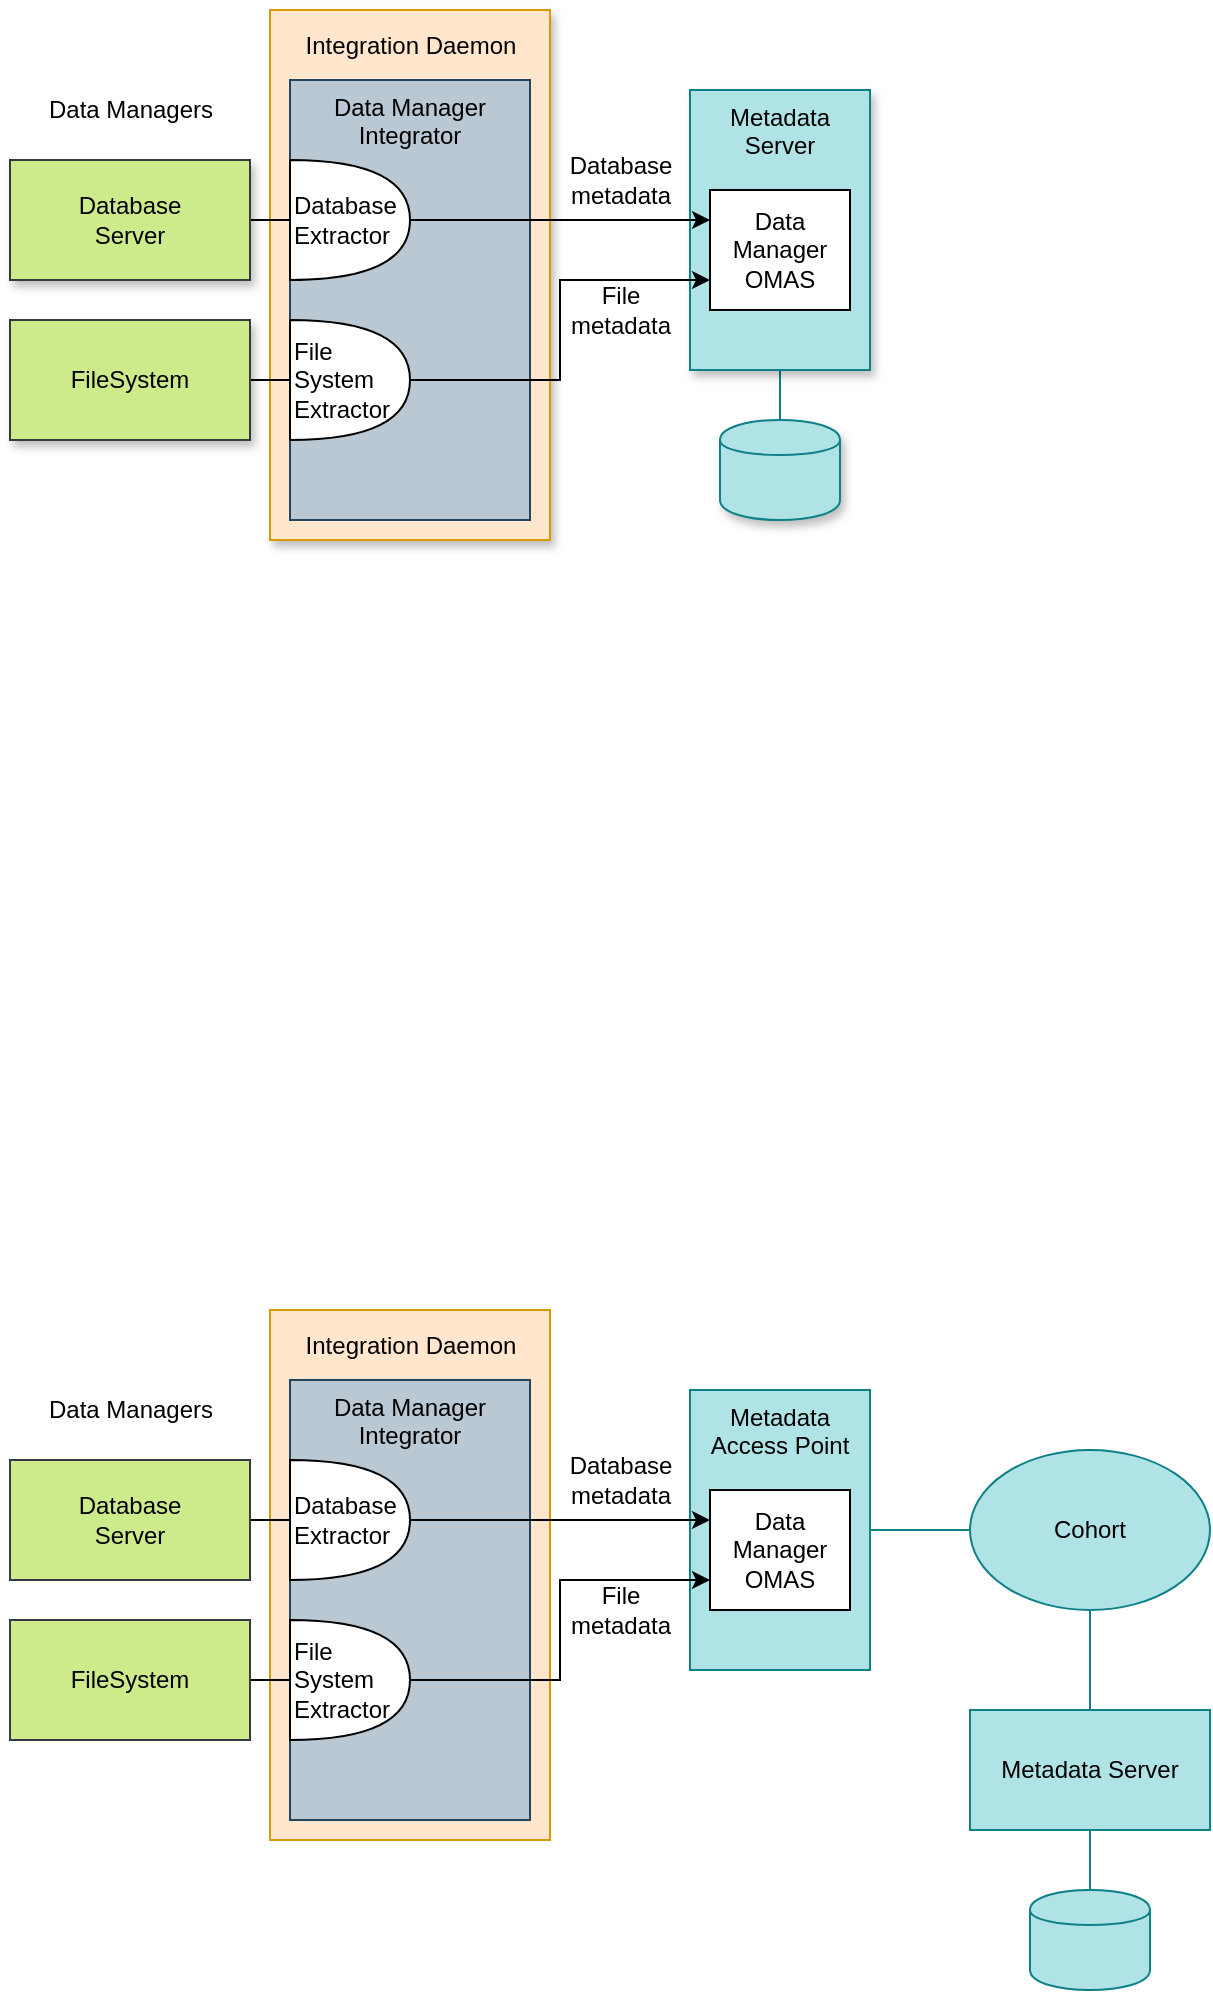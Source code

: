 <mxfile version="12.4.2" type="device" pages="3"><diagram id="gUrdT07N5TmVTN37-PB3" name="metadata-extraction"><mxGraphModel dx="1172" dy="1793" grid="1" gridSize="10" guides="1" tooltips="1" connect="1" arrows="1" fold="1" page="1" pageScale="1" pageWidth="827" pageHeight="1169" math="0" shadow="0"><root><mxCell id="_8EhbuY_5WUjqMslyv16-0"/><mxCell id="_8EhbuY_5WUjqMslyv16-1" parent="_8EhbuY_5WUjqMslyv16-0"/><mxCell id="yTQIQ6h455ndPHDNqvcY-0" value="" style="rounded=0;whiteSpace=wrap;html=1;fillColor=#ffe6cc;strokeColor=#d79b00;" parent="_8EhbuY_5WUjqMslyv16-1" vertex="1"><mxGeometry x="230" y="380" width="140" height="265" as="geometry"/></mxCell><mxCell id="yTQIQ6h455ndPHDNqvcY-1" style="edgeStyle=none;rounded=0;orthogonalLoop=1;jettySize=auto;html=1;entryX=0;entryY=0.5;entryDx=0;entryDy=0;entryPerimeter=0;endArrow=none;endFill=0;" parent="_8EhbuY_5WUjqMslyv16-1" source="yTQIQ6h455ndPHDNqvcY-2" target="yTQIQ6h455ndPHDNqvcY-15" edge="1"><mxGeometry relative="1" as="geometry"/></mxCell><mxCell id="yTQIQ6h455ndPHDNqvcY-2" value="Database&lt;br&gt;Server" style="rounded=0;whiteSpace=wrap;html=1;fillColor=#cdeb8b;strokeColor=#36393d;" parent="_8EhbuY_5WUjqMslyv16-1" vertex="1"><mxGeometry x="100" y="455" width="120" height="60" as="geometry"/></mxCell><mxCell id="yTQIQ6h455ndPHDNqvcY-3" value="Data Manager Integrator" style="rounded=0;whiteSpace=wrap;html=1;verticalAlign=top;fillColor=#bac8d3;strokeColor=#23445d;" parent="_8EhbuY_5WUjqMslyv16-1" vertex="1"><mxGeometry x="240" y="415" width="120" height="220" as="geometry"/></mxCell><mxCell id="yTQIQ6h455ndPHDNqvcY-4" style="edgeStyle=none;rounded=0;orthogonalLoop=1;jettySize=auto;html=1;entryX=0;entryY=0.5;entryDx=0;entryDy=0;entryPerimeter=0;endArrow=none;endFill=0;" parent="_8EhbuY_5WUjqMslyv16-1" source="yTQIQ6h455ndPHDNqvcY-5" target="yTQIQ6h455ndPHDNqvcY-17" edge="1"><mxGeometry relative="1" as="geometry"/></mxCell><mxCell id="yTQIQ6h455ndPHDNqvcY-5" value="FileSystem" style="rounded=0;whiteSpace=wrap;html=1;fillColor=#cdeb8b;strokeColor=#36393d;" parent="_8EhbuY_5WUjqMslyv16-1" vertex="1"><mxGeometry x="100" y="535" width="120" height="60" as="geometry"/></mxCell><mxCell id="yTQIQ6h455ndPHDNqvcY-6" value="Cohort" style="ellipse;whiteSpace=wrap;html=1;fillColor=#b0e3e6;strokeColor=#0e8088;" parent="_8EhbuY_5WUjqMslyv16-1" vertex="1"><mxGeometry x="580" y="450" width="120" height="80" as="geometry"/></mxCell><mxCell id="yTQIQ6h455ndPHDNqvcY-7" style="rounded=0;orthogonalLoop=1;jettySize=auto;html=1;exitX=0.5;exitY=0;exitDx=0;exitDy=0;entryX=0.5;entryY=1;entryDx=0;entryDy=0;endArrow=none;endFill=0;fillColor=#b0e3e6;strokeColor=#0e8088;" parent="_8EhbuY_5WUjqMslyv16-1" source="yTQIQ6h455ndPHDNqvcY-8" target="yTQIQ6h455ndPHDNqvcY-6" edge="1"><mxGeometry relative="1" as="geometry"/></mxCell><mxCell id="yTQIQ6h455ndPHDNqvcY-8" value="Metadata Server" style="rounded=0;whiteSpace=wrap;html=1;fillColor=#b0e3e6;strokeColor=#0e8088;" parent="_8EhbuY_5WUjqMslyv16-1" vertex="1"><mxGeometry x="580" y="580" width="120" height="60" as="geometry"/></mxCell><mxCell id="yTQIQ6h455ndPHDNqvcY-9" style="edgeStyle=orthogonalEdgeStyle;rounded=0;orthogonalLoop=1;jettySize=auto;html=1;exitX=0.5;exitY=0;exitDx=0;exitDy=0;entryX=0.5;entryY=1;entryDx=0;entryDy=0;endArrow=none;endFill=0;fillColor=#b0e3e6;strokeColor=#0e8088;" parent="_8EhbuY_5WUjqMslyv16-1" source="yTQIQ6h455ndPHDNqvcY-10" target="yTQIQ6h455ndPHDNqvcY-8" edge="1"><mxGeometry relative="1" as="geometry"/></mxCell><mxCell id="yTQIQ6h455ndPHDNqvcY-10" value="" style="shape=cylinder;whiteSpace=wrap;html=1;boundedLbl=1;backgroundOutline=1;fillColor=#b0e3e6;strokeColor=#0e8088;" parent="_8EhbuY_5WUjqMslyv16-1" vertex="1"><mxGeometry x="610" y="670" width="60" height="50" as="geometry"/></mxCell><mxCell id="yTQIQ6h455ndPHDNqvcY-11" style="edgeStyle=none;rounded=0;orthogonalLoop=1;jettySize=auto;html=1;exitX=1;exitY=0.5;exitDx=0;exitDy=0;entryX=0;entryY=0.5;entryDx=0;entryDy=0;endArrow=none;endFill=0;fillColor=#b0e3e6;strokeColor=#0e8088;" parent="_8EhbuY_5WUjqMslyv16-1" source="yTQIQ6h455ndPHDNqvcY-12" target="yTQIQ6h455ndPHDNqvcY-6" edge="1"><mxGeometry relative="1" as="geometry"/></mxCell><mxCell id="yTQIQ6h455ndPHDNqvcY-12" value="Metadata Access Point" style="rounded=0;whiteSpace=wrap;html=1;verticalAlign=top;fillColor=#b0e3e6;strokeColor=#0e8088;" parent="_8EhbuY_5WUjqMslyv16-1" vertex="1"><mxGeometry x="440" y="420" width="90" height="140" as="geometry"/></mxCell><mxCell id="yTQIQ6h455ndPHDNqvcY-13" value="Data&lt;br&gt;Manager&lt;br&gt;OMAS" style="rounded=0;whiteSpace=wrap;html=1;" parent="_8EhbuY_5WUjqMslyv16-1" vertex="1"><mxGeometry x="450" y="470" width="70" height="60" as="geometry"/></mxCell><mxCell id="yTQIQ6h455ndPHDNqvcY-14" style="edgeStyle=orthogonalEdgeStyle;rounded=0;orthogonalLoop=1;jettySize=auto;html=1;exitX=1;exitY=0.5;exitDx=0;exitDy=0;exitPerimeter=0;entryX=0;entryY=0.25;entryDx=0;entryDy=0;endArrow=classic;endFill=1;" parent="_8EhbuY_5WUjqMslyv16-1" source="yTQIQ6h455ndPHDNqvcY-15" target="yTQIQ6h455ndPHDNqvcY-13" edge="1"><mxGeometry relative="1" as="geometry"/></mxCell><mxCell id="yTQIQ6h455ndPHDNqvcY-15" value="Database&lt;br&gt;Extractor" style="shape=or;whiteSpace=wrap;html=1;align=left;" parent="_8EhbuY_5WUjqMslyv16-1" vertex="1"><mxGeometry x="240" y="455" width="60" height="60" as="geometry"/></mxCell><mxCell id="yTQIQ6h455ndPHDNqvcY-16" style="edgeStyle=orthogonalEdgeStyle;rounded=0;orthogonalLoop=1;jettySize=auto;html=1;entryX=0;entryY=0.75;entryDx=0;entryDy=0;endArrow=classic;endFill=1;" parent="_8EhbuY_5WUjqMslyv16-1" source="yTQIQ6h455ndPHDNqvcY-17" target="yTQIQ6h455ndPHDNqvcY-13" edge="1"><mxGeometry relative="1" as="geometry"/></mxCell><mxCell id="yTQIQ6h455ndPHDNqvcY-17" value="File&lt;br&gt;System&lt;br&gt;Extractor" style="shape=or;whiteSpace=wrap;html=1;align=left;" parent="_8EhbuY_5WUjqMslyv16-1" vertex="1"><mxGeometry x="240" y="535" width="60" height="60" as="geometry"/></mxCell><mxCell id="yTQIQ6h455ndPHDNqvcY-18" value="Database&lt;br&gt;metadata" style="text;html=1;align=center;verticalAlign=middle;resizable=0;points=[];;autosize=1;" parent="_8EhbuY_5WUjqMslyv16-1" vertex="1"><mxGeometry x="370" y="450" width="70" height="30" as="geometry"/></mxCell><mxCell id="yTQIQ6h455ndPHDNqvcY-19" value="File&lt;br&gt;metadata" style="text;html=1;align=center;verticalAlign=middle;resizable=0;points=[];;autosize=1;" parent="_8EhbuY_5WUjqMslyv16-1" vertex="1"><mxGeometry x="370" y="515" width="70" height="30" as="geometry"/></mxCell><mxCell id="yTQIQ6h455ndPHDNqvcY-20" value="Integration Daemon" style="text;html=1;align=center;verticalAlign=middle;resizable=0;points=[];;autosize=1;" parent="_8EhbuY_5WUjqMslyv16-1" vertex="1"><mxGeometry x="240" y="388" width="120" height="20" as="geometry"/></mxCell><mxCell id="yTQIQ6h455ndPHDNqvcY-21" value="Data Managers" style="text;html=1;align=center;verticalAlign=middle;resizable=0;points=[];;autosize=1;" parent="_8EhbuY_5WUjqMslyv16-1" vertex="1"><mxGeometry x="110" y="420" width="100" height="20" as="geometry"/></mxCell><mxCell id="-w1MUX_3JGf6k-Dygrx6-0" value="" style="rounded=0;whiteSpace=wrap;html=1;fillColor=#ffe6cc;strokeColor=#d79b00;shadow=1;" parent="_8EhbuY_5WUjqMslyv16-1" vertex="1"><mxGeometry x="230" y="-270" width="140" height="265" as="geometry"/></mxCell><mxCell id="-w1MUX_3JGf6k-Dygrx6-1" style="edgeStyle=none;rounded=0;orthogonalLoop=1;jettySize=auto;html=1;entryX=0;entryY=0.5;entryDx=0;entryDy=0;entryPerimeter=0;endArrow=none;endFill=0;" parent="_8EhbuY_5WUjqMslyv16-1" source="-w1MUX_3JGf6k-Dygrx6-2" target="-w1MUX_3JGf6k-Dygrx6-15" edge="1"><mxGeometry relative="1" as="geometry"/></mxCell><mxCell id="-w1MUX_3JGf6k-Dygrx6-2" value="Database&lt;br&gt;Server" style="rounded=0;whiteSpace=wrap;html=1;fillColor=#cdeb8b;strokeColor=#36393d;shadow=1;" parent="_8EhbuY_5WUjqMslyv16-1" vertex="1"><mxGeometry x="100" y="-195" width="120" height="60" as="geometry"/></mxCell><mxCell id="-w1MUX_3JGf6k-Dygrx6-3" value="Data Manager Integrator" style="rounded=0;whiteSpace=wrap;html=1;verticalAlign=top;fillColor=#bac8d3;strokeColor=#23445d;" parent="_8EhbuY_5WUjqMslyv16-1" vertex="1"><mxGeometry x="240" y="-235" width="120" height="220" as="geometry"/></mxCell><mxCell id="-w1MUX_3JGf6k-Dygrx6-4" style="edgeStyle=none;rounded=0;orthogonalLoop=1;jettySize=auto;html=1;entryX=0;entryY=0.5;entryDx=0;entryDy=0;entryPerimeter=0;endArrow=none;endFill=0;" parent="_8EhbuY_5WUjqMslyv16-1" source="-w1MUX_3JGf6k-Dygrx6-5" target="-w1MUX_3JGf6k-Dygrx6-17" edge="1"><mxGeometry relative="1" as="geometry"/></mxCell><mxCell id="-w1MUX_3JGf6k-Dygrx6-5" value="FileSystem" style="rounded=0;whiteSpace=wrap;html=1;fillColor=#cdeb8b;strokeColor=#36393d;shadow=1;" parent="_8EhbuY_5WUjqMslyv16-1" vertex="1"><mxGeometry x="100" y="-115" width="120" height="60" as="geometry"/></mxCell><mxCell id="-w1MUX_3JGf6k-Dygrx6-9" style="edgeStyle=orthogonalEdgeStyle;rounded=0;orthogonalLoop=1;jettySize=auto;html=1;exitX=0.5;exitY=0;exitDx=0;exitDy=0;entryX=0.5;entryY=1;entryDx=0;entryDy=0;endArrow=none;endFill=0;fillColor=#b0e3e6;strokeColor=#0e8088;" parent="_8EhbuY_5WUjqMslyv16-1" source="-w1MUX_3JGf6k-Dygrx6-10" target="-w1MUX_3JGf6k-Dygrx6-12" edge="1"><mxGeometry relative="1" as="geometry"/></mxCell><mxCell id="-w1MUX_3JGf6k-Dygrx6-10" value="" style="shape=cylinder;whiteSpace=wrap;html=1;boundedLbl=1;backgroundOutline=1;fillColor=#b0e3e6;strokeColor=#0e8088;shadow=1;" parent="_8EhbuY_5WUjqMslyv16-1" vertex="1"><mxGeometry x="455" y="-65" width="60" height="50" as="geometry"/></mxCell><mxCell id="-w1MUX_3JGf6k-Dygrx6-12" value="Metadata Server" style="rounded=0;whiteSpace=wrap;html=1;verticalAlign=top;fillColor=#b0e3e6;strokeColor=#0e8088;shadow=1;" parent="_8EhbuY_5WUjqMslyv16-1" vertex="1"><mxGeometry x="440" y="-230" width="90" height="140" as="geometry"/></mxCell><mxCell id="-w1MUX_3JGf6k-Dygrx6-13" value="Data&lt;br&gt;Manager&lt;br&gt;OMAS" style="rounded=0;whiteSpace=wrap;html=1;" parent="_8EhbuY_5WUjqMslyv16-1" vertex="1"><mxGeometry x="450" y="-180" width="70" height="60" as="geometry"/></mxCell><mxCell id="-w1MUX_3JGf6k-Dygrx6-14" style="edgeStyle=orthogonalEdgeStyle;rounded=0;orthogonalLoop=1;jettySize=auto;html=1;exitX=1;exitY=0.5;exitDx=0;exitDy=0;exitPerimeter=0;entryX=0;entryY=0.25;entryDx=0;entryDy=0;endArrow=classic;endFill=1;" parent="_8EhbuY_5WUjqMslyv16-1" source="-w1MUX_3JGf6k-Dygrx6-15" target="-w1MUX_3JGf6k-Dygrx6-13" edge="1"><mxGeometry relative="1" as="geometry"/></mxCell><mxCell id="-w1MUX_3JGf6k-Dygrx6-15" value="Database&lt;br&gt;Extractor" style="shape=or;whiteSpace=wrap;html=1;align=left;" parent="_8EhbuY_5WUjqMslyv16-1" vertex="1"><mxGeometry x="240" y="-195" width="60" height="60" as="geometry"/></mxCell><mxCell id="-w1MUX_3JGf6k-Dygrx6-16" style="edgeStyle=orthogonalEdgeStyle;rounded=0;orthogonalLoop=1;jettySize=auto;html=1;entryX=0;entryY=0.75;entryDx=0;entryDy=0;endArrow=classic;endFill=1;" parent="_8EhbuY_5WUjqMslyv16-1" source="-w1MUX_3JGf6k-Dygrx6-17" target="-w1MUX_3JGf6k-Dygrx6-13" edge="1"><mxGeometry relative="1" as="geometry"/></mxCell><mxCell id="-w1MUX_3JGf6k-Dygrx6-17" value="File&lt;br&gt;System&lt;br&gt;Extractor" style="shape=or;whiteSpace=wrap;html=1;align=left;" parent="_8EhbuY_5WUjqMslyv16-1" vertex="1"><mxGeometry x="240" y="-115" width="60" height="60" as="geometry"/></mxCell><mxCell id="-w1MUX_3JGf6k-Dygrx6-18" value="Database&lt;br&gt;metadata" style="text;html=1;align=center;verticalAlign=middle;resizable=0;points=[];;autosize=1;" parent="_8EhbuY_5WUjqMslyv16-1" vertex="1"><mxGeometry x="370" y="-200" width="70" height="30" as="geometry"/></mxCell><mxCell id="-w1MUX_3JGf6k-Dygrx6-19" value="File&lt;br&gt;metadata" style="text;html=1;align=center;verticalAlign=middle;resizable=0;points=[];;autosize=1;" parent="_8EhbuY_5WUjqMslyv16-1" vertex="1"><mxGeometry x="370" y="-135" width="70" height="30" as="geometry"/></mxCell><mxCell id="-w1MUX_3JGf6k-Dygrx6-20" value="Integration Daemon" style="text;html=1;align=center;verticalAlign=middle;resizable=0;points=[];;autosize=1;" parent="_8EhbuY_5WUjqMslyv16-1" vertex="1"><mxGeometry x="240" y="-262" width="120" height="20" as="geometry"/></mxCell><mxCell id="-w1MUX_3JGf6k-Dygrx6-21" value="Data Managers" style="text;html=1;align=center;verticalAlign=middle;resizable=0;points=[];;autosize=1;" parent="_8EhbuY_5WUjqMslyv16-1" vertex="1"><mxGeometry x="110" y="-230" width="100" height="20" as="geometry"/></mxCell></root></mxGraphModel></diagram><diagram id="hWn533BDwbJElpARPGXr" name="metadata-distribution"><mxGraphModel dx="1172" dy="624" grid="1" gridSize="10" guides="1" tooltips="1" connect="1" arrows="1" fold="1" page="1" pageScale="1" pageWidth="827" pageHeight="1169" math="0" shadow="0"><root><mxCell id="wslmO1Ypkjb8YLctVcpP-0"/><mxCell id="wslmO1Ypkjb8YLctVcpP-1" parent="wslmO1Ypkjb8YLctVcpP-0"/><mxCell id="tDbM-lCDRph3kL5XvaZm-0" value="Data Managers" style="text;html=1;align=center;verticalAlign=middle;resizable=0;points=[];;autosize=1;" parent="wslmO1Ypkjb8YLctVcpP-1" vertex="1"><mxGeometry x="99" y="280" width="100" height="20" as="geometry"/></mxCell><mxCell id="tDbM-lCDRph3kL5XvaZm-1" value="" style="rounded=0;whiteSpace=wrap;html=1;fillColor=#ffe6cc;strokeColor=#d79b00;shadow=1;" parent="wslmO1Ypkjb8YLctVcpP-1" vertex="1"><mxGeometry x="950" y="45.5" width="140" height="198" as="geometry"/></mxCell><mxCell id="tDbM-lCDRph3kL5XvaZm-2" value="" style="rounded=0;whiteSpace=wrap;html=1;fillColor=#ffe6cc;strokeColor=#d79b00;shadow=1;" parent="wslmO1Ypkjb8YLctVcpP-1" vertex="1"><mxGeometry x="230" y="220" width="140" height="277" as="geometry"/></mxCell><mxCell id="tDbM-lCDRph3kL5XvaZm-3" style="edgeStyle=none;rounded=0;orthogonalLoop=1;jettySize=auto;html=1;entryX=0;entryY=0.5;entryDx=0;entryDy=0;entryPerimeter=0;endArrow=none;endFill=0;" parent="wslmO1Ypkjb8YLctVcpP-1" source="tDbM-lCDRph3kL5XvaZm-4" target="tDbM-lCDRph3kL5XvaZm-18" edge="1"><mxGeometry relative="1" as="geometry"/></mxCell><mxCell id="tDbM-lCDRph3kL5XvaZm-4" value="Database&lt;br&gt;Server" style="rounded=0;whiteSpace=wrap;html=1;fillColor=#cdeb8b;strokeColor=#36393d;shadow=1;" parent="wslmO1Ypkjb8YLctVcpP-1" vertex="1"><mxGeometry x="89" y="315" width="120" height="60" as="geometry"/></mxCell><mxCell id="tDbM-lCDRph3kL5XvaZm-5" value="Data Manager&lt;br&gt;Integrator" style="rounded=0;whiteSpace=wrap;html=1;verticalAlign=top;fillColor=#bac8d3;strokeColor=#23445d;" parent="wslmO1Ypkjb8YLctVcpP-1" vertex="1"><mxGeometry x="240" y="262" width="120" height="220" as="geometry"/></mxCell><mxCell id="tDbM-lCDRph3kL5XvaZm-6" style="edgeStyle=none;rounded=0;orthogonalLoop=1;jettySize=auto;html=1;entryX=0;entryY=0.5;entryDx=0;entryDy=0;entryPerimeter=0;endArrow=none;endFill=0;" parent="wslmO1Ypkjb8YLctVcpP-1" source="tDbM-lCDRph3kL5XvaZm-7" target="tDbM-lCDRph3kL5XvaZm-20" edge="1"><mxGeometry relative="1" as="geometry"/></mxCell><mxCell id="tDbM-lCDRph3kL5XvaZm-7" value="FileSystem" style="rounded=0;whiteSpace=wrap;html=1;fillColor=#cdeb8b;strokeColor=#36393d;shadow=1;" parent="wslmO1Ypkjb8YLctVcpP-1" vertex="1"><mxGeometry x="89" y="395" width="120" height="60" as="geometry"/></mxCell><mxCell id="tDbM-lCDRph3kL5XvaZm-8" style="edgeStyle=none;rounded=0;orthogonalLoop=1;jettySize=auto;html=1;exitX=1;exitY=0;exitDx=0;exitDy=0;entryX=0.5;entryY=1;entryDx=0;entryDy=0;endArrow=none;endFill=0;fillColor=#b0e3e6;strokeColor=#0e8088;" parent="wslmO1Ypkjb8YLctVcpP-1" source="tDbM-lCDRph3kL5XvaZm-9" target="tDbM-lCDRph3kL5XvaZm-21" edge="1"><mxGeometry relative="1" as="geometry"/></mxCell><mxCell id="tDbM-lCDRph3kL5XvaZm-9" value="Cohort" style="ellipse;whiteSpace=wrap;html=1;fillColor=#b0e3e6;strokeColor=#0e8088;shadow=1;" parent="wslmO1Ypkjb8YLctVcpP-1" vertex="1"><mxGeometry x="580" y="310" width="120" height="80" as="geometry"/></mxCell><mxCell id="tDbM-lCDRph3kL5XvaZm-10" style="rounded=0;orthogonalLoop=1;jettySize=auto;html=1;exitX=0.5;exitY=0;exitDx=0;exitDy=0;entryX=0.5;entryY=1;entryDx=0;entryDy=0;endArrow=none;endFill=0;fillColor=#b0e3e6;strokeColor=#0e8088;shadow=0;" parent="wslmO1Ypkjb8YLctVcpP-1" source="tDbM-lCDRph3kL5XvaZm-11" target="tDbM-lCDRph3kL5XvaZm-9" edge="1"><mxGeometry relative="1" as="geometry"/></mxCell><mxCell id="tDbM-lCDRph3kL5XvaZm-11" value="Metadata Server" style="rounded=0;whiteSpace=wrap;html=1;fillColor=#b0e3e6;strokeColor=#0e8088;shadow=1;" parent="wslmO1Ypkjb8YLctVcpP-1" vertex="1"><mxGeometry x="580" y="440" width="120" height="60" as="geometry"/></mxCell><mxCell id="tDbM-lCDRph3kL5XvaZm-12" style="edgeStyle=orthogonalEdgeStyle;rounded=0;orthogonalLoop=1;jettySize=auto;html=1;exitX=0.5;exitY=0;exitDx=0;exitDy=0;entryX=0.5;entryY=1;entryDx=0;entryDy=0;endArrow=none;endFill=0;fillColor=#b0e3e6;strokeColor=#0e8088;shadow=0;" parent="wslmO1Ypkjb8YLctVcpP-1" source="tDbM-lCDRph3kL5XvaZm-13" target="tDbM-lCDRph3kL5XvaZm-11" edge="1"><mxGeometry relative="1" as="geometry"/></mxCell><mxCell id="tDbM-lCDRph3kL5XvaZm-13" value="" style="shape=cylinder;whiteSpace=wrap;html=1;boundedLbl=1;backgroundOutline=1;fillColor=#b0e3e6;strokeColor=#0e8088;shadow=1;" parent="wslmO1Ypkjb8YLctVcpP-1" vertex="1"><mxGeometry x="610" y="530" width="60" height="50" as="geometry"/></mxCell><mxCell id="tDbM-lCDRph3kL5XvaZm-14" style="edgeStyle=none;rounded=0;orthogonalLoop=1;jettySize=auto;html=1;exitX=1;exitY=0.5;exitDx=0;exitDy=0;entryX=0;entryY=0.5;entryDx=0;entryDy=0;endArrow=none;endFill=0;fillColor=#b0e3e6;strokeColor=#0e8088;" parent="wslmO1Ypkjb8YLctVcpP-1" source="tDbM-lCDRph3kL5XvaZm-15" target="tDbM-lCDRph3kL5XvaZm-9" edge="1"><mxGeometry relative="1" as="geometry"/></mxCell><mxCell id="tDbM-lCDRph3kL5XvaZm-15" value="Metadata Access Point" style="rounded=0;whiteSpace=wrap;html=1;verticalAlign=top;fillColor=#b0e3e6;strokeColor=#0e8088;shadow=1;" parent="wslmO1Ypkjb8YLctVcpP-1" vertex="1"><mxGeometry x="440" y="280" width="90" height="140" as="geometry"/></mxCell><mxCell id="tDbM-lCDRph3kL5XvaZm-16" value="Data&lt;br&gt;Manager&lt;br&gt;OMAS" style="rounded=0;whiteSpace=wrap;html=1;" parent="wslmO1Ypkjb8YLctVcpP-1" vertex="1"><mxGeometry x="450" y="330" width="70" height="60" as="geometry"/></mxCell><mxCell id="tDbM-lCDRph3kL5XvaZm-17" style="edgeStyle=orthogonalEdgeStyle;rounded=0;orthogonalLoop=1;jettySize=auto;html=1;exitX=1;exitY=0.5;exitDx=0;exitDy=0;exitPerimeter=0;entryX=0;entryY=0.25;entryDx=0;entryDy=0;endArrow=classic;endFill=1;" parent="wslmO1Ypkjb8YLctVcpP-1" source="tDbM-lCDRph3kL5XvaZm-18" target="tDbM-lCDRph3kL5XvaZm-16" edge="1"><mxGeometry relative="1" as="geometry"/></mxCell><mxCell id="tDbM-lCDRph3kL5XvaZm-18" value="Database&lt;br&gt;Extractor" style="shape=or;whiteSpace=wrap;html=1;align=left;" parent="wslmO1Ypkjb8YLctVcpP-1" vertex="1"><mxGeometry x="240" y="315" width="60" height="60" as="geometry"/></mxCell><mxCell id="tDbM-lCDRph3kL5XvaZm-19" style="edgeStyle=orthogonalEdgeStyle;rounded=0;orthogonalLoop=1;jettySize=auto;html=1;entryX=0;entryY=0.75;entryDx=0;entryDy=0;endArrow=classic;endFill=1;" parent="wslmO1Ypkjb8YLctVcpP-1" source="tDbM-lCDRph3kL5XvaZm-20" target="tDbM-lCDRph3kL5XvaZm-16" edge="1"><mxGeometry relative="1" as="geometry"/></mxCell><mxCell id="tDbM-lCDRph3kL5XvaZm-20" value="File&lt;br&gt;System&lt;br&gt;Extractor" style="shape=or;whiteSpace=wrap;html=1;align=left;" parent="wslmO1Ypkjb8YLctVcpP-1" vertex="1"><mxGeometry x="240" y="395" width="60" height="60" as="geometry"/></mxCell><mxCell id="tDbM-lCDRph3kL5XvaZm-21" value="Metadata Access Point" style="rounded=0;whiteSpace=wrap;html=1;verticalAlign=top;fillColor=#b0e3e6;strokeColor=#0e8088;shadow=1;" parent="wslmO1Ypkjb8YLctVcpP-1" vertex="1"><mxGeometry x="700" y="140" width="90" height="140" as="geometry"/></mxCell><mxCell id="tDbM-lCDRph3kL5XvaZm-22" value="Data&lt;br&gt;Manager&lt;br&gt;OMAS" style="rounded=0;whiteSpace=wrap;html=1;" parent="wslmO1Ypkjb8YLctVcpP-1" vertex="1"><mxGeometry x="710" y="190" width="70" height="60" as="geometry"/></mxCell><mxCell id="tDbM-lCDRph3kL5XvaZm-23" value="Data Manager Integrator" style="rounded=0;whiteSpace=wrap;html=1;verticalAlign=top;fillColor=#bac8d3;strokeColor=#23445d;" parent="wslmO1Ypkjb8YLctVcpP-1" vertex="1"><mxGeometry x="960" y="93.5" width="120" height="140" as="geometry"/></mxCell><mxCell id="tDbM-lCDRph3kL5XvaZm-26" style="edgeStyle=none;rounded=0;orthogonalLoop=1;jettySize=auto;html=1;exitX=1;exitY=0.5;exitDx=0;exitDy=0;exitPerimeter=0;endArrow=classic;endFill=1;entryX=0.5;entryY=0;entryDx=0;entryDy=0;" parent="wslmO1Ypkjb8YLctVcpP-1" source="tDbM-lCDRph3kL5XvaZm-27" target="tDbM-lCDRph3kL5XvaZm-45" edge="1"><mxGeometry relative="1" as="geometry"><mxPoint x="1140" y="183.5" as="targetPoint"/><Array as="points"><mxPoint x="1140" y="183.5"/></Array></mxGeometry></mxCell><mxCell id="tDbM-lCDRph3kL5XvaZm-27" value="Data Asset&lt;br&gt;Distributor" style="shape=or;whiteSpace=wrap;html=1;align=left;flipV=1;flipH=0;" parent="wslmO1Ypkjb8YLctVcpP-1" vertex="1"><mxGeometry x="1000" y="153.5" width="80" height="60" as="geometry"/></mxCell><mxCell id="tDbM-lCDRph3kL5XvaZm-30" value="Events" style="text;html=1;align=center;verticalAlign=middle;resizable=0;points=[];;autosize=1;" parent="wslmO1Ypkjb8YLctVcpP-1" vertex="1"><mxGeometry x="790" y="190" width="50" height="20" as="geometry"/></mxCell><mxCell id="tDbM-lCDRph3kL5XvaZm-32" style="edgeStyle=orthogonalEdgeStyle;rounded=0;orthogonalLoop=1;jettySize=auto;html=1;exitX=1;exitY=0.5;exitDx=0;exitDy=0;endArrow=classic;endFill=1;" parent="wslmO1Ypkjb8YLctVcpP-1" source="tDbM-lCDRph3kL5XvaZm-21" target="tDbM-lCDRph3kL5XvaZm-52" edge="1"><mxGeometry relative="1" as="geometry"><Array as="points"><mxPoint x="840" y="210"/></Array></mxGeometry></mxCell><mxCell id="tDbM-lCDRph3kL5XvaZm-33" value="Database&lt;br&gt;metadata" style="text;html=1;align=center;verticalAlign=middle;resizable=0;points=[];;autosize=1;" parent="wslmO1Ypkjb8YLctVcpP-1" vertex="1"><mxGeometry x="370" y="310" width="70" height="30" as="geometry"/></mxCell><mxCell id="tDbM-lCDRph3kL5XvaZm-34" value="File&lt;br&gt;metadata" style="text;html=1;align=center;verticalAlign=middle;resizable=0;points=[];;autosize=1;" parent="wslmO1Ypkjb8YLctVcpP-1" vertex="1"><mxGeometry x="370" y="375" width="70" height="30" as="geometry"/></mxCell><mxCell id="tDbM-lCDRph3kL5XvaZm-35" value="Integration Daemon" style="text;html=1;align=center;verticalAlign=middle;resizable=0;points=[];;autosize=1;" parent="wslmO1Ypkjb8YLctVcpP-1" vertex="1"><mxGeometry x="240" y="230" width="120" height="20" as="geometry"/></mxCell><mxCell id="tDbM-lCDRph3kL5XvaZm-36" value="Integration Daemon" style="text;html=1;align=center;verticalAlign=middle;resizable=0;points=[];;autosize=1;" parent="wslmO1Ypkjb8YLctVcpP-1" vertex="1"><mxGeometry x="960" y="58.5" width="120" height="20" as="geometry"/></mxCell><mxCell id="tDbM-lCDRph3kL5XvaZm-40" value="" style="group" parent="wslmO1Ypkjb8YLctVcpP-1" vertex="1" connectable="0"><mxGeometry x="1120" y="206.5" width="40" height="51" as="geometry"/></mxCell><mxCell id="tDbM-lCDRph3kL5XvaZm-41" value="" style="group" parent="tDbM-lCDRph3kL5XvaZm-40" vertex="1" connectable="0"><mxGeometry width="40" height="51" as="geometry"/></mxCell><mxCell id="tDbM-lCDRph3kL5XvaZm-42" value="" style="group" parent="tDbM-lCDRph3kL5XvaZm-41" vertex="1" connectable="0"><mxGeometry width="40" height="51" as="geometry"/></mxCell><mxCell id="tDbM-lCDRph3kL5XvaZm-43" value="" style="whiteSpace=wrap;html=1;aspect=fixed;fontSize=12;shadow=1;fillColor=#cdeb8b;strokeColor=#36393d;" parent="tDbM-lCDRph3kL5XvaZm-42" vertex="1"><mxGeometry y="11" width="40" height="40" as="geometry"/></mxCell><mxCell id="tDbM-lCDRph3kL5XvaZm-44" value="" style="rounded=0;whiteSpace=wrap;html=1;fontSize=12;" parent="tDbM-lCDRph3kL5XvaZm-42" vertex="1"><mxGeometry x="5" y="11" width="30" height="30" as="geometry"/></mxCell><mxCell id="tDbM-lCDRph3kL5XvaZm-45" value="" style="rounded=0;whiteSpace=wrap;html=1;fontSize=12;strokeColor=none;" parent="tDbM-lCDRph3kL5XvaZm-42" vertex="1"><mxGeometry x="5" width="30" height="40" as="geometry"/></mxCell><mxCell id="tDbM-lCDRph3kL5XvaZm-46" value="External&lt;br&gt;format&lt;br&gt;distribution&lt;br&gt;mechanism" style="text;html=1;align=left;verticalAlign=middle;resizable=0;points=[];;autosize=1;" parent="wslmO1Ypkjb8YLctVcpP-1" vertex="1"><mxGeometry x="1170" y="202" width="80" height="60" as="geometry"/></mxCell><mxCell id="tDbM-lCDRph3kL5XvaZm-47" value="" style="group" parent="wslmO1Ypkjb8YLctVcpP-1" vertex="1" connectable="0"><mxGeometry x="831" y="222" width="40" height="51" as="geometry"/></mxCell><mxCell id="tDbM-lCDRph3kL5XvaZm-48" value="" style="group" parent="tDbM-lCDRph3kL5XvaZm-47" vertex="1" connectable="0"><mxGeometry width="40" height="51" as="geometry"/></mxCell><mxCell id="tDbM-lCDRph3kL5XvaZm-49" value="" style="group" parent="tDbM-lCDRph3kL5XvaZm-48" vertex="1" connectable="0"><mxGeometry width="40" height="51" as="geometry"/></mxCell><mxCell id="tDbM-lCDRph3kL5XvaZm-50" value="" style="whiteSpace=wrap;html=1;aspect=fixed;fontSize=12;shadow=1;" parent="tDbM-lCDRph3kL5XvaZm-49" vertex="1"><mxGeometry y="11" width="40" height="40" as="geometry"/></mxCell><mxCell id="tDbM-lCDRph3kL5XvaZm-51" value="" style="rounded=0;whiteSpace=wrap;html=1;fontSize=12;" parent="tDbM-lCDRph3kL5XvaZm-49" vertex="1"><mxGeometry x="5" y="11" width="30" height="30" as="geometry"/></mxCell><mxCell id="tDbM-lCDRph3kL5XvaZm-52" value="" style="rounded=0;whiteSpace=wrap;html=1;fontSize=12;strokeColor=none;" parent="tDbM-lCDRph3kL5XvaZm-49" vertex="1"><mxGeometry x="5" width="30" height="40" as="geometry"/></mxCell><mxCell id="tDbM-lCDRph3kL5XvaZm-53" value="OutTopic" style="text;html=1;align=left;verticalAlign=middle;resizable=0;points=[];;autosize=1;" parent="wslmO1Ypkjb8YLctVcpP-1" vertex="1"><mxGeometry x="881" y="237.5" width="60" height="20" as="geometry"/></mxCell><mxCell id="tDbM-lCDRph3kL5XvaZm-54" style="edgeStyle=orthogonalEdgeStyle;rounded=0;orthogonalLoop=1;jettySize=auto;html=1;exitX=0.5;exitY=0;exitDx=0;exitDy=0;" parent="wslmO1Ypkjb8YLctVcpP-1" source="tDbM-lCDRph3kL5XvaZm-52" target="tDbM-lCDRph3kL5XvaZm-56" edge="1"><mxGeometry relative="1" as="geometry"><mxPoint x="851" y="110" as="targetPoint"/></mxGeometry></mxCell><mxCell id="tDbM-lCDRph3kL5XvaZm-55" style="edgeStyle=orthogonalEdgeStyle;rounded=0;orthogonalLoop=1;jettySize=auto;html=1;exitX=0.75;exitY=0;exitDx=0;exitDy=0;entryX=0;entryY=0.5;entryDx=0;entryDy=0;entryPerimeter=0;" parent="wslmO1Ypkjb8YLctVcpP-1" source="tDbM-lCDRph3kL5XvaZm-52" target="tDbM-lCDRph3kL5XvaZm-27" edge="1"><mxGeometry relative="1" as="geometry"/></mxCell><mxCell id="tDbM-lCDRph3kL5XvaZm-56" value="Native receiver" style="rounded=0;whiteSpace=wrap;html=1;fillColor=#cdeb8b;strokeColor=#36393d;shadow=1;" parent="wslmO1Ypkjb8YLctVcpP-1" vertex="1"><mxGeometry x="811" y="45.5" width="80" height="60" as="geometry"/></mxCell></root></mxGraphModel></diagram><diagram name="metadata-synchronization" id="1ZWzqkTjk50ONfl_qclX"><mxGraphModel dx="1198" dy="672" grid="1" gridSize="10" guides="1" tooltips="1" connect="1" arrows="1" fold="1" page="1" pageScale="1" pageWidth="827" pageHeight="1169" math="0" shadow="0"><root><mxCell id="YlJNpYF5BdB2ncCsDoAc-0"/><mxCell id="YlJNpYF5BdB2ncCsDoAc-1" parent="YlJNpYF5BdB2ncCsDoAc-0"/><mxCell id="d6v3zoQ_MfP50n67dFn2-0" value="Data Managers" style="text;html=1;align=center;verticalAlign=middle;resizable=0;points=[];;autosize=1;" parent="YlJNpYF5BdB2ncCsDoAc-1" vertex="1"><mxGeometry x="99" y="280" width="100" height="20" as="geometry"/></mxCell><mxCell id="d6v3zoQ_MfP50n67dFn2-1" value="" style="rounded=0;whiteSpace=wrap;html=1;fillColor=#ffe6cc;strokeColor=#d79b00;shadow=1;" parent="YlJNpYF5BdB2ncCsDoAc-1" vertex="1"><mxGeometry x="960" y="36" width="140" height="290" as="geometry"/></mxCell><mxCell id="d6v3zoQ_MfP50n67dFn2-2" value="" style="rounded=0;whiteSpace=wrap;html=1;fillColor=#ffe6cc;strokeColor=#d79b00;shadow=1;" parent="YlJNpYF5BdB2ncCsDoAc-1" vertex="1"><mxGeometry x="230" y="220" width="140" height="277" as="geometry"/></mxCell><mxCell id="d6v3zoQ_MfP50n67dFn2-3" style="edgeStyle=none;rounded=0;orthogonalLoop=1;jettySize=auto;html=1;entryX=0;entryY=0.5;entryDx=0;entryDy=0;entryPerimeter=0;endArrow=none;endFill=0;" parent="YlJNpYF5BdB2ncCsDoAc-1" source="d6v3zoQ_MfP50n67dFn2-4" target="d6v3zoQ_MfP50n67dFn2-18" edge="1"><mxGeometry relative="1" as="geometry"/></mxCell><mxCell id="d6v3zoQ_MfP50n67dFn2-4" value="Database&lt;br&gt;Server" style="rounded=0;whiteSpace=wrap;html=1;fillColor=#cdeb8b;strokeColor=#36393d;shadow=1;" parent="YlJNpYF5BdB2ncCsDoAc-1" vertex="1"><mxGeometry x="89" y="315" width="120" height="60" as="geometry"/></mxCell><mxCell id="d6v3zoQ_MfP50n67dFn2-5" value="Data Manager&lt;br&gt;Integrator" style="rounded=0;whiteSpace=wrap;html=1;verticalAlign=top;fillColor=#bac8d3;strokeColor=#23445d;" parent="YlJNpYF5BdB2ncCsDoAc-1" vertex="1"><mxGeometry x="240" y="262" width="120" height="220" as="geometry"/></mxCell><mxCell id="d6v3zoQ_MfP50n67dFn2-6" style="edgeStyle=none;rounded=0;orthogonalLoop=1;jettySize=auto;html=1;entryX=0;entryY=0.5;entryDx=0;entryDy=0;entryPerimeter=0;endArrow=none;endFill=0;" parent="YlJNpYF5BdB2ncCsDoAc-1" source="d6v3zoQ_MfP50n67dFn2-7" target="d6v3zoQ_MfP50n67dFn2-20" edge="1"><mxGeometry relative="1" as="geometry"/></mxCell><mxCell id="d6v3zoQ_MfP50n67dFn2-7" value="FileSystem" style="rounded=0;whiteSpace=wrap;html=1;fillColor=#cdeb8b;strokeColor=#36393d;shadow=1;" parent="YlJNpYF5BdB2ncCsDoAc-1" vertex="1"><mxGeometry x="89" y="395" width="120" height="60" as="geometry"/></mxCell><mxCell id="d6v3zoQ_MfP50n67dFn2-8" style="edgeStyle=none;rounded=0;orthogonalLoop=1;jettySize=auto;html=1;exitX=1;exitY=0;exitDx=0;exitDy=0;entryX=0.5;entryY=1;entryDx=0;entryDy=0;endArrow=none;endFill=0;fillColor=#b0e3e6;strokeColor=#0e8088;" parent="YlJNpYF5BdB2ncCsDoAc-1" source="d6v3zoQ_MfP50n67dFn2-9" target="d6v3zoQ_MfP50n67dFn2-21" edge="1"><mxGeometry relative="1" as="geometry"/></mxCell><mxCell id="d6v3zoQ_MfP50n67dFn2-9" value="Cohort" style="ellipse;whiteSpace=wrap;html=1;fillColor=#b0e3e6;strokeColor=#0e8088;shadow=1;" parent="YlJNpYF5BdB2ncCsDoAc-1" vertex="1"><mxGeometry x="580" y="310" width="120" height="80" as="geometry"/></mxCell><mxCell id="d6v3zoQ_MfP50n67dFn2-10" style="rounded=0;orthogonalLoop=1;jettySize=auto;html=1;exitX=0.5;exitY=0;exitDx=0;exitDy=0;entryX=0.5;entryY=1;entryDx=0;entryDy=0;endArrow=none;endFill=0;fillColor=#b0e3e6;strokeColor=#0e8088;" parent="YlJNpYF5BdB2ncCsDoAc-1" source="d6v3zoQ_MfP50n67dFn2-11" target="d6v3zoQ_MfP50n67dFn2-9" edge="1"><mxGeometry relative="1" as="geometry"/></mxCell><mxCell id="d6v3zoQ_MfP50n67dFn2-11" value="Metadata Server" style="rounded=0;whiteSpace=wrap;html=1;fillColor=#b0e3e6;strokeColor=#0e8088;shadow=1;" parent="YlJNpYF5BdB2ncCsDoAc-1" vertex="1"><mxGeometry x="580" y="440" width="120" height="60" as="geometry"/></mxCell><mxCell id="d6v3zoQ_MfP50n67dFn2-12" style="edgeStyle=orthogonalEdgeStyle;rounded=0;orthogonalLoop=1;jettySize=auto;html=1;exitX=0.5;exitY=0;exitDx=0;exitDy=0;entryX=0.5;entryY=1;entryDx=0;entryDy=0;endArrow=none;endFill=0;fillColor=#b0e3e6;strokeColor=#0e8088;" parent="YlJNpYF5BdB2ncCsDoAc-1" source="d6v3zoQ_MfP50n67dFn2-13" target="d6v3zoQ_MfP50n67dFn2-11" edge="1"><mxGeometry relative="1" as="geometry"/></mxCell><mxCell id="d6v3zoQ_MfP50n67dFn2-13" value="" style="shape=cylinder;whiteSpace=wrap;html=1;boundedLbl=1;backgroundOutline=1;fillColor=#b0e3e6;strokeColor=#0e8088;shadow=1;" parent="YlJNpYF5BdB2ncCsDoAc-1" vertex="1"><mxGeometry x="610" y="530" width="60" height="50" as="geometry"/></mxCell><mxCell id="d6v3zoQ_MfP50n67dFn2-14" style="edgeStyle=none;rounded=0;orthogonalLoop=1;jettySize=auto;html=1;exitX=1;exitY=0.5;exitDx=0;exitDy=0;entryX=0;entryY=0.5;entryDx=0;entryDy=0;endArrow=none;endFill=0;fillColor=#b0e3e6;strokeColor=#0e8088;" parent="YlJNpYF5BdB2ncCsDoAc-1" source="d6v3zoQ_MfP50n67dFn2-15" target="d6v3zoQ_MfP50n67dFn2-9" edge="1"><mxGeometry relative="1" as="geometry"/></mxCell><mxCell id="d6v3zoQ_MfP50n67dFn2-15" value="Metadata Access Point" style="rounded=0;whiteSpace=wrap;html=1;verticalAlign=top;fillColor=#b0e3e6;strokeColor=#0e8088;shadow=1;" parent="YlJNpYF5BdB2ncCsDoAc-1" vertex="1"><mxGeometry x="440" y="280" width="90" height="140" as="geometry"/></mxCell><mxCell id="d6v3zoQ_MfP50n67dFn2-16" value="Data&lt;br&gt;Manager&lt;br&gt;OMAS" style="rounded=0;whiteSpace=wrap;html=1;" parent="YlJNpYF5BdB2ncCsDoAc-1" vertex="1"><mxGeometry x="450" y="330" width="70" height="60" as="geometry"/></mxCell><mxCell id="d6v3zoQ_MfP50n67dFn2-17" style="edgeStyle=orthogonalEdgeStyle;rounded=0;orthogonalLoop=1;jettySize=auto;html=1;exitX=1;exitY=0.5;exitDx=0;exitDy=0;exitPerimeter=0;entryX=0;entryY=0.25;entryDx=0;entryDy=0;endArrow=classic;endFill=1;" parent="YlJNpYF5BdB2ncCsDoAc-1" source="d6v3zoQ_MfP50n67dFn2-18" target="d6v3zoQ_MfP50n67dFn2-16" edge="1"><mxGeometry relative="1" as="geometry"/></mxCell><mxCell id="d6v3zoQ_MfP50n67dFn2-18" value="Database&lt;br&gt;Extractor" style="shape=or;whiteSpace=wrap;html=1;align=left;" parent="YlJNpYF5BdB2ncCsDoAc-1" vertex="1"><mxGeometry x="240" y="315" width="60" height="60" as="geometry"/></mxCell><mxCell id="d6v3zoQ_MfP50n67dFn2-19" style="edgeStyle=orthogonalEdgeStyle;rounded=0;orthogonalLoop=1;jettySize=auto;html=1;entryX=0;entryY=0.75;entryDx=0;entryDy=0;endArrow=classic;endFill=1;" parent="YlJNpYF5BdB2ncCsDoAc-1" source="d6v3zoQ_MfP50n67dFn2-20" target="d6v3zoQ_MfP50n67dFn2-16" edge="1"><mxGeometry relative="1" as="geometry"/></mxCell><mxCell id="d6v3zoQ_MfP50n67dFn2-20" value="File&lt;br&gt;System&lt;br&gt;Extractor" style="shape=or;whiteSpace=wrap;html=1;align=left;" parent="YlJNpYF5BdB2ncCsDoAc-1" vertex="1"><mxGeometry x="240" y="395" width="60" height="60" as="geometry"/></mxCell><mxCell id="d6v3zoQ_MfP50n67dFn2-21" value="Metadata Access Point" style="rounded=0;whiteSpace=wrap;html=1;verticalAlign=top;fillColor=#b0e3e6;strokeColor=#0e8088;shadow=1;" parent="YlJNpYF5BdB2ncCsDoAc-1" vertex="1"><mxGeometry x="700" y="140" width="90" height="140" as="geometry"/></mxCell><mxCell id="d6v3zoQ_MfP50n67dFn2-22" value="Data&lt;br&gt;Manager&lt;br&gt;OMAS" style="rounded=0;whiteSpace=wrap;html=1;" parent="YlJNpYF5BdB2ncCsDoAc-1" vertex="1"><mxGeometry x="710" y="190" width="70" height="60" as="geometry"/></mxCell><mxCell id="d6v3zoQ_MfP50n67dFn2-23" value="Data Manager Integrator" style="rounded=0;whiteSpace=wrap;html=1;verticalAlign=top;fillColor=#bac8d3;strokeColor=#23445d;" parent="YlJNpYF5BdB2ncCsDoAc-1" vertex="1"><mxGeometry x="970" y="86" width="120" height="230" as="geometry"/></mxCell><mxCell id="d6v3zoQ_MfP50n67dFn2-24" style="edgeStyle=orthogonalEdgeStyle;rounded=0;orthogonalLoop=1;jettySize=auto;html=1;exitX=1;exitY=0.5;exitDx=0;exitDy=0;exitPerimeter=0;entryX=1;entryY=0.75;entryDx=0;entryDy=0;endArrow=classic;endFill=1;" parent="YlJNpYF5BdB2ncCsDoAc-1" source="d6v3zoQ_MfP50n67dFn2-25" target="d6v3zoQ_MfP50n67dFn2-21" edge="1"><mxGeometry relative="1" as="geometry"><Array as="points"><mxPoint x="810" y="268"/><mxPoint x="810" y="245"/></Array></mxGeometry></mxCell><mxCell id="d6v3zoQ_MfP50n67dFn2-25" value="Database&lt;br&gt;Extractor" style="shape=or;whiteSpace=wrap;html=1;align=right;flipV=1;flipH=1;" parent="YlJNpYF5BdB2ncCsDoAc-1" vertex="1"><mxGeometry x="1020" y="238" width="70" height="60" as="geometry"/></mxCell><mxCell id="d6v3zoQ_MfP50n67dFn2-26" style="edgeStyle=none;rounded=0;orthogonalLoop=1;jettySize=auto;html=1;exitX=1;exitY=0.5;exitDx=0;exitDy=0;exitPerimeter=0;endArrow=classic;endFill=1;" parent="YlJNpYF5BdB2ncCsDoAc-1" source="d6v3zoQ_MfP50n67dFn2-27" target="d6v3zoQ_MfP50n67dFn2-29" edge="1"><mxGeometry relative="1" as="geometry"/></mxCell><mxCell id="d6v3zoQ_MfP50n67dFn2-27" value="Database&lt;br&gt;View Maker" style="shape=or;whiteSpace=wrap;html=1;align=left;flipV=1;flipH=0;" parent="YlJNpYF5BdB2ncCsDoAc-1" vertex="1"><mxGeometry x="1010" y="138" width="80" height="60" as="geometry"/></mxCell><mxCell id="d6v3zoQ_MfP50n67dFn2-28" style="edgeStyle=orthogonalEdgeStyle;rounded=0;orthogonalLoop=1;jettySize=auto;html=1;exitX=0.5;exitY=1;exitDx=0;exitDy=0;entryX=0;entryY=0.5;entryDx=0;entryDy=0;entryPerimeter=0;endArrow=none;endFill=0;" parent="YlJNpYF5BdB2ncCsDoAc-1" source="d6v3zoQ_MfP50n67dFn2-29" target="d6v3zoQ_MfP50n67dFn2-25" edge="1"><mxGeometry relative="1" as="geometry"/></mxCell><mxCell id="d6v3zoQ_MfP50n67dFn2-29" value="Data Virtualization&lt;br&gt;Engine" style="rounded=0;whiteSpace=wrap;html=1;align=center;fillColor=#cdeb8b;strokeColor=#36393d;shadow=1;" parent="YlJNpYF5BdB2ncCsDoAc-1" vertex="1"><mxGeometry x="1150" y="138" width="120" height="60" as="geometry"/></mxCell><mxCell id="d6v3zoQ_MfP50n67dFn2-30" value="Data&lt;br&gt;Manager&lt;br&gt;OMAS&lt;br&gt;Events" style="text;html=1;align=center;verticalAlign=middle;resizable=0;points=[];;autosize=1;" parent="YlJNpYF5BdB2ncCsDoAc-1" vertex="1"><mxGeometry x="790" y="108" width="60" height="60" as="geometry"/></mxCell><mxCell id="d6v3zoQ_MfP50n67dFn2-31" value="Database View&lt;br&gt;metadata" style="text;html=1;align=center;verticalAlign=middle;resizable=0;points=[];;autosize=1;" parent="YlJNpYF5BdB2ncCsDoAc-1" vertex="1"><mxGeometry x="810" y="275" width="100" height="30" as="geometry"/></mxCell><mxCell id="d6v3zoQ_MfP50n67dFn2-32" style="edgeStyle=orthogonalEdgeStyle;rounded=0;orthogonalLoop=1;jettySize=auto;html=1;exitX=0.75;exitY=0;exitDx=0;exitDy=0;endArrow=classic;endFill=1;" parent="YlJNpYF5BdB2ncCsDoAc-1" edge="1"><mxGeometry relative="1" as="geometry"><Array as="points"><mxPoint x="859" y="169"/></Array><mxPoint x="859" y="191" as="sourcePoint"/><mxPoint x="1010" y="169" as="targetPoint"/></mxGeometry></mxCell><mxCell id="d6v3zoQ_MfP50n67dFn2-33" value="Database&lt;br&gt;metadata" style="text;html=1;align=center;verticalAlign=middle;resizable=0;points=[];;autosize=1;" parent="YlJNpYF5BdB2ncCsDoAc-1" vertex="1"><mxGeometry x="370" y="310" width="70" height="30" as="geometry"/></mxCell><mxCell id="d6v3zoQ_MfP50n67dFn2-34" value="File&lt;br&gt;metadata" style="text;html=1;align=center;verticalAlign=middle;resizable=0;points=[];;autosize=1;" parent="YlJNpYF5BdB2ncCsDoAc-1" vertex="1"><mxGeometry x="370" y="375" width="70" height="30" as="geometry"/></mxCell><mxCell id="d6v3zoQ_MfP50n67dFn2-35" value="Integration Daemon" style="text;html=1;align=center;verticalAlign=middle;resizable=0;points=[];;autosize=1;" parent="YlJNpYF5BdB2ncCsDoAc-1" vertex="1"><mxGeometry x="240" y="230" width="120" height="20" as="geometry"/></mxCell><mxCell id="d6v3zoQ_MfP50n67dFn2-36" value="Integration Daemon" style="text;html=1;align=center;verticalAlign=middle;resizable=0;points=[];;autosize=1;" parent="YlJNpYF5BdB2ncCsDoAc-1" vertex="1"><mxGeometry x="970" y="51" width="120" height="20" as="geometry"/></mxCell><mxCell id="d6v3zoQ_MfP50n67dFn2-38" value="Data Manager" style="text;html=1;align=center;verticalAlign=middle;resizable=0;points=[];;autosize=1;" parent="YlJNpYF5BdB2ncCsDoAc-1" vertex="1"><mxGeometry x="1165" y="108" width="90" height="20" as="geometry"/></mxCell><mxCell id="4Thg-kpxLhdMt9Imfag9-1" style="edgeStyle=orthogonalEdgeStyle;rounded=0;orthogonalLoop=1;jettySize=auto;html=1;exitX=1;exitY=0.25;exitDx=0;exitDy=0;endArrow=classic;endFill=1;" parent="YlJNpYF5BdB2ncCsDoAc-1" source="d6v3zoQ_MfP50n67dFn2-21" target="4Thg-kpxLhdMt9Imfag9-7" edge="1"><mxGeometry relative="1" as="geometry"><Array as="points"><mxPoint x="840" y="175"/></Array><mxPoint x="790" y="210" as="sourcePoint"/></mxGeometry></mxCell><mxCell id="4Thg-kpxLhdMt9Imfag9-2" value="" style="group" parent="YlJNpYF5BdB2ncCsDoAc-1" vertex="1" connectable="0"><mxGeometry x="831" y="190" width="40" height="51" as="geometry"/></mxCell><mxCell id="4Thg-kpxLhdMt9Imfag9-3" value="" style="group" parent="4Thg-kpxLhdMt9Imfag9-2" vertex="1" connectable="0"><mxGeometry width="40" height="51" as="geometry"/></mxCell><mxCell id="4Thg-kpxLhdMt9Imfag9-4" value="" style="group" parent="4Thg-kpxLhdMt9Imfag9-3" vertex="1" connectable="0"><mxGeometry width="40" height="51" as="geometry"/></mxCell><mxCell id="4Thg-kpxLhdMt9Imfag9-5" value="" style="whiteSpace=wrap;html=1;aspect=fixed;fontSize=12;shadow=1;" parent="4Thg-kpxLhdMt9Imfag9-4" vertex="1"><mxGeometry y="11" width="40" height="40" as="geometry"/></mxCell><mxCell id="4Thg-kpxLhdMt9Imfag9-6" value="" style="rounded=0;whiteSpace=wrap;html=1;fontSize=12;" parent="4Thg-kpxLhdMt9Imfag9-4" vertex="1"><mxGeometry x="5" y="11" width="30" height="30" as="geometry"/></mxCell><mxCell id="4Thg-kpxLhdMt9Imfag9-7" value="" style="rounded=0;whiteSpace=wrap;html=1;fontSize=12;strokeColor=none;" parent="4Thg-kpxLhdMt9Imfag9-4" vertex="1"><mxGeometry x="5" width="30" height="40" as="geometry"/></mxCell><mxCell id="4Thg-kpxLhdMt9Imfag9-8" value="OutTopic" style="text;html=1;align=left;verticalAlign=middle;resizable=0;points=[];;autosize=1;" parent="YlJNpYF5BdB2ncCsDoAc-1" vertex="1"><mxGeometry x="881" y="205.5" width="60" height="20" as="geometry"/></mxCell></root></mxGraphModel></diagram></mxfile>